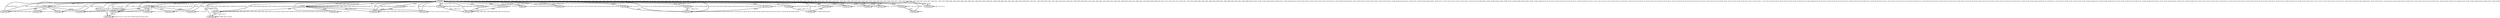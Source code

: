 digraph G {
        node [style=rounded, penwidth=3, fontsize=20, shape=oval];
        "00000000" -> "0000ff98" [label="@601, @935, @1038, @1141, @1244", color=black,arrowsize=1,style=bold,penwidth=3,fontsize=20];
"0000ff98" -> "0000ff98" [label="@602, @603, @936, @937, @1039, @1040, @1142, @1143, @1245, @1246", color=black,arrowsize=1,style=bold,penwidth=3,fontsize=20];
"0000ff98" -> "000009db" [label="@604", color=black,arrowsize=1,style=bold,penwidth=3,fontsize=20];
"000009db" -> "000009db" [label="@605, @606, @1221, @1222, @1223", color=black,arrowsize=1,style=bold,penwidth=3,fontsize=20];
"000009db" -> "00000000" [label="@607 + 617*n, n=0..1", color=black,arrowsize=1,style=bold,penwidth=3,fontsize=20];
"00000000" -> "00000000" [label="@608, @609, @610, @611, @612, @613, @614, @619, @620, @621, @622, @623, @624, @625, @634, @635, @636, @637, @638, @639, @640, @641, @642, @643, @644, @645, @646, @647, @648, @649, @650, @651, @652, @653, @654, @655, @656, @657, @658, @659, @660, @661, @662, @663, @664, @665, @666, @667, @668, @669, @670, @671, @672, @673, @674, @675, @676, @677, @678, @685, @686, @687, @688, @696, @697, @698, @699, @704, @705, @706, @707, @717, @718, @719, @727, @728, @729, @730, @731, @732, @733, @734, @735, @736, @761, @762, @763, @764, @791, @792, @793, @794, @795, @796, @797, @798, @799, @800, @808, @809, @810, @811, @812, @813, @814, @815, @816, @817, @818, @827, @828, @829, @830, @831, @840, @841, @842, @843, @844, @853, @854, @855, @856, @857, @858, @859, @860, @861, @862, @863, @873, @874, @875, @876, @877, @878, @879, @880, @881, @882, @883, @884, @885, @886, @887, @888, @894, @895, @896, @897, @898, @899, @900, @901, @902, @903, @904, @905, @906, @907, @916, @917, @918, @919, @920, @921, @922, @923, @924, @925, @926, @927, @928, @929, @930, @931, @932, @933, @934, @942, @943, @944, @945, @946, @947, @948, @953, @954, @955, @956, @957, @958, @959, @968, @969, @970, @971, @972, @973, @974, @975, @976, @977, @978, @979, @980, @981, @982, @983, @984, @985, @986, @987, @988, @989, @990, @991, @997, @998, @999, @1000, @1001, @1002, @1003, @1004, @1005, @1006, @1007, @1008, @1009, @1010, @1019, @1020, @1021, @1022, @1023, @1024, @1025, @1026, @1027, @1028, @1029, @1030, @1031, @1032, @1033, @1034, @1035, @1036, @1037, @1045, @1046, @1047, @1048, @1049, @1050, @1051, @1056, @1057, @1058, @1059, @1060, @1061, @1062, @1071, @1072, @1073, @1074, @1075, @1076, @1077, @1078, @1079, @1080, @1081, @1082, @1083, @1084, @1085, @1086, @1087, @1088, @1089, @1090, @1091, @1092, @1093, @1094, @1100, @1101, @1102, @1103, @1104, @1105, @1106, @1107, @1108, @1109, @1110, @1111, @1112, @1113, @1122, @1123, @1124, @1125, @1126, @1127, @1128, @1129, @1130, @1131, @1132, @1133, @1134, @1135, @1136, @1137, @1138, @1139, @1140, @1148, @1149, @1150, @1151, @1152, @1153, @1154, @1159, @1160, @1161, @1162, @1163, @1164, @1165, @1174, @1175, @1176, @1177, @1178, @1179, @1180, @1181, @1182, @1183, @1184, @1185, @1186, @1187, @1188, @1189, @1190, @1191, @1192, @1193, @1194, @1195, @1196, @1197, @1203, @1204, @1205, @1206, @1207, @1208, @1209, @1210, @1211, @1212, @1213, @1214, @1215, @1216, @1225, @1226, @1227, @1228, @1229, @1230, @1231, @1232, @1233, @1234, @1235, @1236, @1237, @1238, @1239, @1240, @1241, @1242, @1243, @1251, @1252, @1253, @1254, @1255, @1256, @1257, @1262, @1263, @1264, @1265, @1266, @1267, @1268, @1277, @1278, @1279, @1280, @1281, @1282, @1283, @1284, @1285, @1286, @1287, @1288, @1289, @1290, @1291, @1292, @1293, @1294, @1295, @1296, @1297, @1298, @1299, @1300, @1301, @1302, @1303, @1304, @1305, @1306, @1307, @1308, @1309, @1310, @1311, @1312, @1313, @1314, @1315, @1316, @1317, @1318, @1319, @1320, @1321, @1328, @1329, @1330, @1331, @1339, @1340, @1341, @1342, @1347, @1348, @1349, @1350, @1360, @1361, @1362, @1370, @1371, @1372, @1373, @1374, @1375, @1376, @1377, @1378, @1379, @1404, @1405, @1406, @1407, @1415, @1416, @1417, @1418, @1432, @1433, @1434, @1435, @1436, @1451, @1452, @1453, @1454, @1455, @1456, @1457, @1458, @1459, @1460, @1479, @1480, @1481, @1482, @1483, @1484, @1485, @1486, @1487, @1488, @1489", color=black,arrowsize=1,style=bold,penwidth=3,fontsize=20];
"00000000" -> "00000001" [label="@615, @679, @889, @949, @992, @1052, @1095, @1155, @1198, @1258, @1322", color=black,arrowsize=1,style=bold,penwidth=3,fontsize=20];
"00000001" -> "00000001" [label="@616, @617, @680, @890, @891, @892, @950, @951, @964, @965, @966, @993, @994, @995, @1053, @1054, @1096, @1097, @1098, @1156, @1157, @1199, @1200, @1201, @1259, @1260, @1323", color=black,arrowsize=1,style=bold,penwidth=3,fontsize=20];
"00000001" -> "00000000" [label="@618, @893, @952, @967, @996, @1055, @1099, @1158, @1202, @1261", color=black,arrowsize=1,style=bold,penwidth=3,fontsize=20];
"00000000" -> "0000ffac" [label="@626, @864, @960, @1063, @1166, @1269", color=black,arrowsize=1,style=bold,penwidth=3,fontsize=20];
"0000ffac" -> "0000ffac" [label="@627, @628, @865, @866, @867, @868, @869, @870, @871, @961, @962, @1064, @1065, @1167, @1168, @1270, @1271", color=black,arrowsize=1,style=bold,penwidth=3,fontsize=20];
"0000ffac" -> "00000004" [label="@629 + 643*n, n=0..1", color=black,arrowsize=1,style=bold,penwidth=3,fontsize=20];
"00000004" -> "00000004" [label="@630, @631, @632, @766, @823, @824, @825, @1273, @1274, @1275", color=black,arrowsize=1,style=bold,penwidth=3,fontsize=20];
"00000004" -> "00000000" [label="@633, @767, @826, @1276", color=black,arrowsize=1,style=bold,penwidth=3,fontsize=20];
"00000001" -> "00000008" [label="@681 + 643*n, n=0..1", color=black,arrowsize=1,style=bold,penwidth=3,fontsize=20];
"00000008" -> "00000008" [label="@682, @683, @1325, @1326", color=black,arrowsize=1,style=bold,penwidth=3,fontsize=20];
"00000008" -> "00000000" [label="@684 + 643*n, n=0..1", color=black,arrowsize=1,style=bold,penwidth=3,fontsize=20];
"00000000" -> "0000ffaa" [label="@689 + 643*n, n=0..1", color=black,arrowsize=1,style=bold,penwidth=3,fontsize=20];
"0000ffaa" -> "0000ffaa" [label="@690, @691, @1333, @1334", color=black,arrowsize=1,style=bold,penwidth=3,fontsize=20];
"0000ffaa" -> "00000055" [label="@692 + 643*n, n=0..1", color=black,arrowsize=1,style=bold,penwidth=3,fontsize=20];
"00000055" -> "00000055" [label="@693, @694, @836, @837, @838, @849, @850, @851, @1336, @1337", color=black,arrowsize=1,style=bold,penwidth=3,fontsize=20];
"00000055" -> "00000000" [label="@695, @839, @852, @1338", color=black,arrowsize=1,style=bold,penwidth=3,fontsize=20];
"00000000" -> "ffffffaa" [label="@700, @1343, @1427", color=black,arrowsize=1,style=bold,penwidth=3,fontsize=20];
"ffffffaa" -> "ffffffaa" [label="@701, @702, @1344, @1345, @1428, @1429, @1430", color=black,arrowsize=1,style=bold,penwidth=3,fontsize=20];
"ffffffaa" -> "00000000" [label="@703, @1346, @1431", color=black,arrowsize=1,style=bold,penwidth=3,fontsize=20];
"00000000" -> "0000ff55" [label="@708 + 643*n, n=0..1", color=black,arrowsize=1,style=bold,penwidth=3,fontsize=20];
"0000ff55" -> "0000ff55" [label="@709, @710, @711, @712, @713, @714, @715, @1352, @1353, @1354, @1355, @1356, @1357, @1358", color=black,arrowsize=1,style=bold,penwidth=3,fontsize=20];
"0000ff55" -> "00000000" [label="@716 + 643*n, n=0..1", color=black,arrowsize=1,style=bold,penwidth=3,fontsize=20];
"00000000" -> "0000ffab" [label="@720 + 643*n, n=0..1", color=black,arrowsize=1,style=bold,penwidth=3,fontsize=20];
"0000ffab" -> "0000ffab" [label="@721, @722, @1364, @1365", color=black,arrowsize=1,style=bold,penwidth=3,fontsize=20];
"0000ffab" -> "000000aa" [label="@723 + 643*n, n=0..1", color=black,arrowsize=1,style=bold,penwidth=3,fontsize=20];
"000000aa" -> "000000aa" [label="@724, @725, @751, @754, @755, @758, @759, @1367, @1368, @1394, @1397, @1398, @1401, @1402, @1441, @1444, @1445, @1448, @1449, @1475, @1476, @1477, @1494, @1495, @1498, @1499", color=black,arrowsize=1,style=bold,penwidth=3,fontsize=20];
"000000aa" -> "00000000" [label="@726, @752, @756, @760, @1369, @1395, @1399, @1403, @1442, @1446, @1450, @1478, @1496", color=black,arrowsize=1,style=bold,penwidth=3,fontsize=20];
"00000000" -> "0000ffb8" [label="@737 + 643*n, n=0..1", color=black,arrowsize=1,style=bold,penwidth=3,fontsize=20];
"0000ffb8" -> "0000ffb8" [label="@738, @739, @1381, @1382", color=black,arrowsize=1,style=bold,penwidth=3,fontsize=20];
"0000ffb8" -> "0000ffc0" [label="@740 + 643*n, n=0..1", color=black,arrowsize=1,style=bold,penwidth=3,fontsize=20];
"0000ffc0" -> "0000ffc0" [label="@741, @805, @806, @1384", color=black,arrowsize=1,style=bold,penwidth=3,fontsize=20];
"0000ffc0" -> "00000000" [label="@742, @807, @1385", color=black,arrowsize=1,style=bold,penwidth=3,fontsize=20];
"00000000" -> "000007d4" [label="@743", color=black,arrowsize=1,style=bold,penwidth=3,fontsize=20];
"000007d4" -> "000007d4" [label="@744 + 1*n, n=0..4", color=black,arrowsize=1,style=bold,penwidth=3,fontsize=20];
"000007d4" -> "00000000" [label="@749", color=black,arrowsize=1,style=bold,penwidth=3,fontsize=20];
"00000000" -> "000000aa" [label="@750, @753, @757, @1393, @1396, @1400, @1443, @1447, @1474, @1497", color=black,arrowsize=1,style=bold,penwidth=3,fontsize=20];
"00000000" -> "00000004" [label="@765", color=black,arrowsize=1,style=bold,penwidth=3,fontsize=20];
"00000000" -> "00001000" [label="@768, @776, @1408", color=black,arrowsize=1,style=bold,penwidth=3,fontsize=20];
"00001000" -> "00001000" [label="@769, @770, @777, @778, @779, @1409, @1423, @1424, @1425", color=black,arrowsize=1,style=bold,penwidth=3,fontsize=20];
"00001000" -> "00000000" [label="@771, @780, @1410, @1426", color=black,arrowsize=1,style=bold,penwidth=3,fontsize=20];
"00000000" -> "000009d4" [label="@772 + 647*n, n=0..1", color=black,arrowsize=1,style=bold,penwidth=3,fontsize=20];
"000009d4" -> "000009d4" [label="@773, @774, @939, @940, @1420, @1421", color=black,arrowsize=1,style=bold,penwidth=3,fontsize=20];
"000009d4" -> "00000000" [label="@775 + 166*n, n=0..1", color=black,arrowsize=1,style=bold,penwidth=3,fontsize=20];
"00000000" -> "000009d8" [label="@781 + 3*n, n=0..1", color=black,arrowsize=1,style=bold,penwidth=3,fontsize=20];
"000009d8" -> "000009d8" [label="@782, @785, @786, @912, @913, @914", color=black,arrowsize=1,style=bold,penwidth=3,fontsize=20];
"000009d8" -> "00000000" [label="@783, @787, @915", color=black,arrowsize=1,style=bold,penwidth=3,fontsize=20];
"00000000" -> "0000ff90" [label="@788", color=black,arrowsize=1,style=bold,penwidth=3,fontsize=20];
"0000ff90" -> "0000ff90" [label="@789", color=black,arrowsize=1,style=bold,penwidth=3,fontsize=20];
"0000ff90" -> "00000000" [label="@790", color=black,arrowsize=1,style=bold,penwidth=3,fontsize=20];
"00000000" -> "0001ff88" [label="@801", color=black,arrowsize=1,style=bold,penwidth=3,fontsize=20];
"0001ff88" -> "0001ff88" [label="@802 + 1*n, n=0..1", color=black,arrowsize=1,style=bold,penwidth=3,fontsize=20];
"0001ff88" -> "0000ffc0" [label="@804", color=black,arrowsize=1,style=bold,penwidth=3,fontsize=20];
"00000000" -> "0001096c" [label="@819", color=black,arrowsize=1,style=bold,penwidth=3,fontsize=20];
"0001096c" -> "0001096c" [label="@820 + 1*n, n=0..1", color=black,arrowsize=1,style=bold,penwidth=3,fontsize=20];
"0001096c" -> "00000004" [label="@822", color=black,arrowsize=1,style=bold,penwidth=3,fontsize=20];
"00000000" -> "0000ff9b" [label="@832", color=black,arrowsize=1,style=bold,penwidth=3,fontsize=20];
"0000ff9b" -> "0000ff9b" [label="@833 + 1*n, n=0..1", color=black,arrowsize=1,style=bold,penwidth=3,fontsize=20];
"0000ff9b" -> "00000055" [label="@835", color=black,arrowsize=1,style=bold,penwidth=3,fontsize=20];
"00000000" -> "00010000" [label="@845", color=black,arrowsize=1,style=bold,penwidth=3,fontsize=20];
"00010000" -> "00010000" [label="@846 + 1*n, n=0..1", color=black,arrowsize=1,style=bold,penwidth=3,fontsize=20];
"00010000" -> "00000055" [label="@848", color=black,arrowsize=1,style=bold,penwidth=3,fontsize=20];
"0000ffac" -> "00000000" [label="@872", color=black,arrowsize=1,style=bold,penwidth=3,fontsize=20];
"00000000" -> "0000ff9c" [label="@908 + 103*n, n=0..3", color=black,arrowsize=1,style=bold,penwidth=3,fontsize=20];
"0000ff9c" -> "0000ff9c" [label="@909, @910, @1012, @1013, @1115, @1116, @1218, @1219", color=black,arrowsize=1,style=bold,penwidth=3,fontsize=20];
"0000ff9c" -> "000009d8" [label="@911", color=black,arrowsize=1,style=bold,penwidth=3,fontsize=20];
"0000ff98" -> "000009d4" [label="@938", color=black,arrowsize=1,style=bold,penwidth=3,fontsize=20];
"0000ffac" -> "00000001" [label="@963", color=black,arrowsize=1,style=bold,penwidth=3,fontsize=20];
"0000ff9c" -> "000009d9" [label="@1014", color=black,arrowsize=1,style=bold,penwidth=3,fontsize=20];
"000009d9" -> "000009d9" [label="@1015 + 1*n, n=0..2", color=black,arrowsize=1,style=bold,penwidth=3,fontsize=20];
"000009d9" -> "00000000" [label="@1018", color=black,arrowsize=1,style=bold,penwidth=3,fontsize=20];
"0000ff98" -> "000009d5" [label="@1041", color=black,arrowsize=1,style=bold,penwidth=3,fontsize=20];
"000009d5" -> "000009d5" [label="@1042 + 1*n, n=0..1", color=black,arrowsize=1,style=bold,penwidth=3,fontsize=20];
"000009d5" -> "00000000" [label="@1044", color=black,arrowsize=1,style=bold,penwidth=3,fontsize=20];
"0000ffac" -> "00000002" [label="@1066", color=black,arrowsize=1,style=bold,penwidth=3,fontsize=20];
"00000002" -> "00000002" [label="@1067 + 1*n, n=0..2", color=black,arrowsize=1,style=bold,penwidth=3,fontsize=20];
"00000002" -> "00000000" [label="@1070", color=black,arrowsize=1,style=bold,penwidth=3,fontsize=20];
"0000ff9c" -> "000009da" [label="@1117", color=black,arrowsize=1,style=bold,penwidth=3,fontsize=20];
"000009da" -> "000009da" [label="@1118 + 1*n, n=0..2", color=black,arrowsize=1,style=bold,penwidth=3,fontsize=20];
"000009da" -> "00000000" [label="@1121", color=black,arrowsize=1,style=bold,penwidth=3,fontsize=20];
"0000ff98" -> "000009d6" [label="@1144", color=black,arrowsize=1,style=bold,penwidth=3,fontsize=20];
"000009d6" -> "000009d6" [label="@1145 + 1*n, n=0..1", color=black,arrowsize=1,style=bold,penwidth=3,fontsize=20];
"000009d6" -> "00000000" [label="@1147", color=black,arrowsize=1,style=bold,penwidth=3,fontsize=20];
"0000ffac" -> "00000003" [label="@1169", color=black,arrowsize=1,style=bold,penwidth=3,fontsize=20];
"00000003" -> "00000003" [label="@1170, @1171, @1172, @1412, @1413", color=black,arrowsize=1,style=bold,penwidth=3,fontsize=20];
"00000003" -> "00000000" [label="@1173 + 241*n, n=0..1", color=black,arrowsize=1,style=bold,penwidth=3,fontsize=20];
"0000ff9c" -> "000009db" [label="@1220", color=black,arrowsize=1,style=bold,penwidth=3,fontsize=20];
"0000ff98" -> "000009d7" [label="@1247", color=black,arrowsize=1,style=bold,penwidth=3,fontsize=20];
"000009d7" -> "000009d7" [label="@1248 + 1*n, n=0..1", color=black,arrowsize=1,style=bold,penwidth=3,fontsize=20];
"000009d7" -> "00000000" [label="@1250", color=black,arrowsize=1,style=bold,penwidth=3,fontsize=20];
"00000000" -> "000007f0" [label="@1386", color=black,arrowsize=1,style=bold,penwidth=3,fontsize=20];
"000007f0" -> "000007f0" [label="@1387 + 1*n, n=0..4", color=black,arrowsize=1,style=bold,penwidth=3,fontsize=20];
"000007f0" -> "00000000" [label="@1392", color=black,arrowsize=1,style=bold,penwidth=3,fontsize=20];
"00000000" -> "00000003" [label="@1411", color=black,arrowsize=1,style=bold,penwidth=3,fontsize=20];
"000009d4" -> "00001000" [label="@1422", color=black,arrowsize=1,style=bold,penwidth=3,fontsize=20];
"00000000" -> "0000097a" [label="@1437", color=black,arrowsize=1,style=bold,penwidth=3,fontsize=20];
"0000097a" -> "0000097a" [label="@1438 + 1*n, n=0..1", color=black,arrowsize=1,style=bold,penwidth=3,fontsize=20];
"0000097a" -> "000000aa" [label="@1440", color=black,arrowsize=1,style=bold,penwidth=3,fontsize=20];
"00000000" -> "0000ffc8" [label="@1461", color=black,arrowsize=1,style=bold,penwidth=3,fontsize=20];
"0000ffc8" -> "0000ffc8" [label="@1462 + 1*n, n=0..1", color=black,arrowsize=1,style=bold,penwidth=3,fontsize=20];
"0000ffc8" -> "0000ffd0" [label="@1464", color=black,arrowsize=1,style=bold,penwidth=3,fontsize=20];
"0000ffd0" -> "0000ffd0" [label="@1465", color=black,arrowsize=1,style=bold,penwidth=3,fontsize=20];
"0000ffd0" -> "00000000" [label="@1466", color=black,arrowsize=1,style=bold,penwidth=3,fontsize=20];
"00000000" -> "00000954" [label="@1467", color=black,arrowsize=1,style=bold,penwidth=3,fontsize=20];
"00000954" -> "00000954" [label="@1468 + 1*n, n=0..4", color=black,arrowsize=1,style=bold,penwidth=3,fontsize=20];
"00000954" -> "00000000" [label="@1473", color=black,arrowsize=1,style=bold,penwidth=3,fontsize=20];
"00000000" -> "0000ffdf" [label="@1490", color=black,arrowsize=1,style=bold,penwidth=3,fontsize=20];
"0000ffdf" -> "0000ffdf" [label="@1491 + 1*n, n=0..1", color=black,arrowsize=1,style=bold,penwidth=3,fontsize=20];
"0000ffdf" -> "000000aa" [label="@1493", color=black,arrowsize=1,style=bold,penwidth=3,fontsize=20];
}
